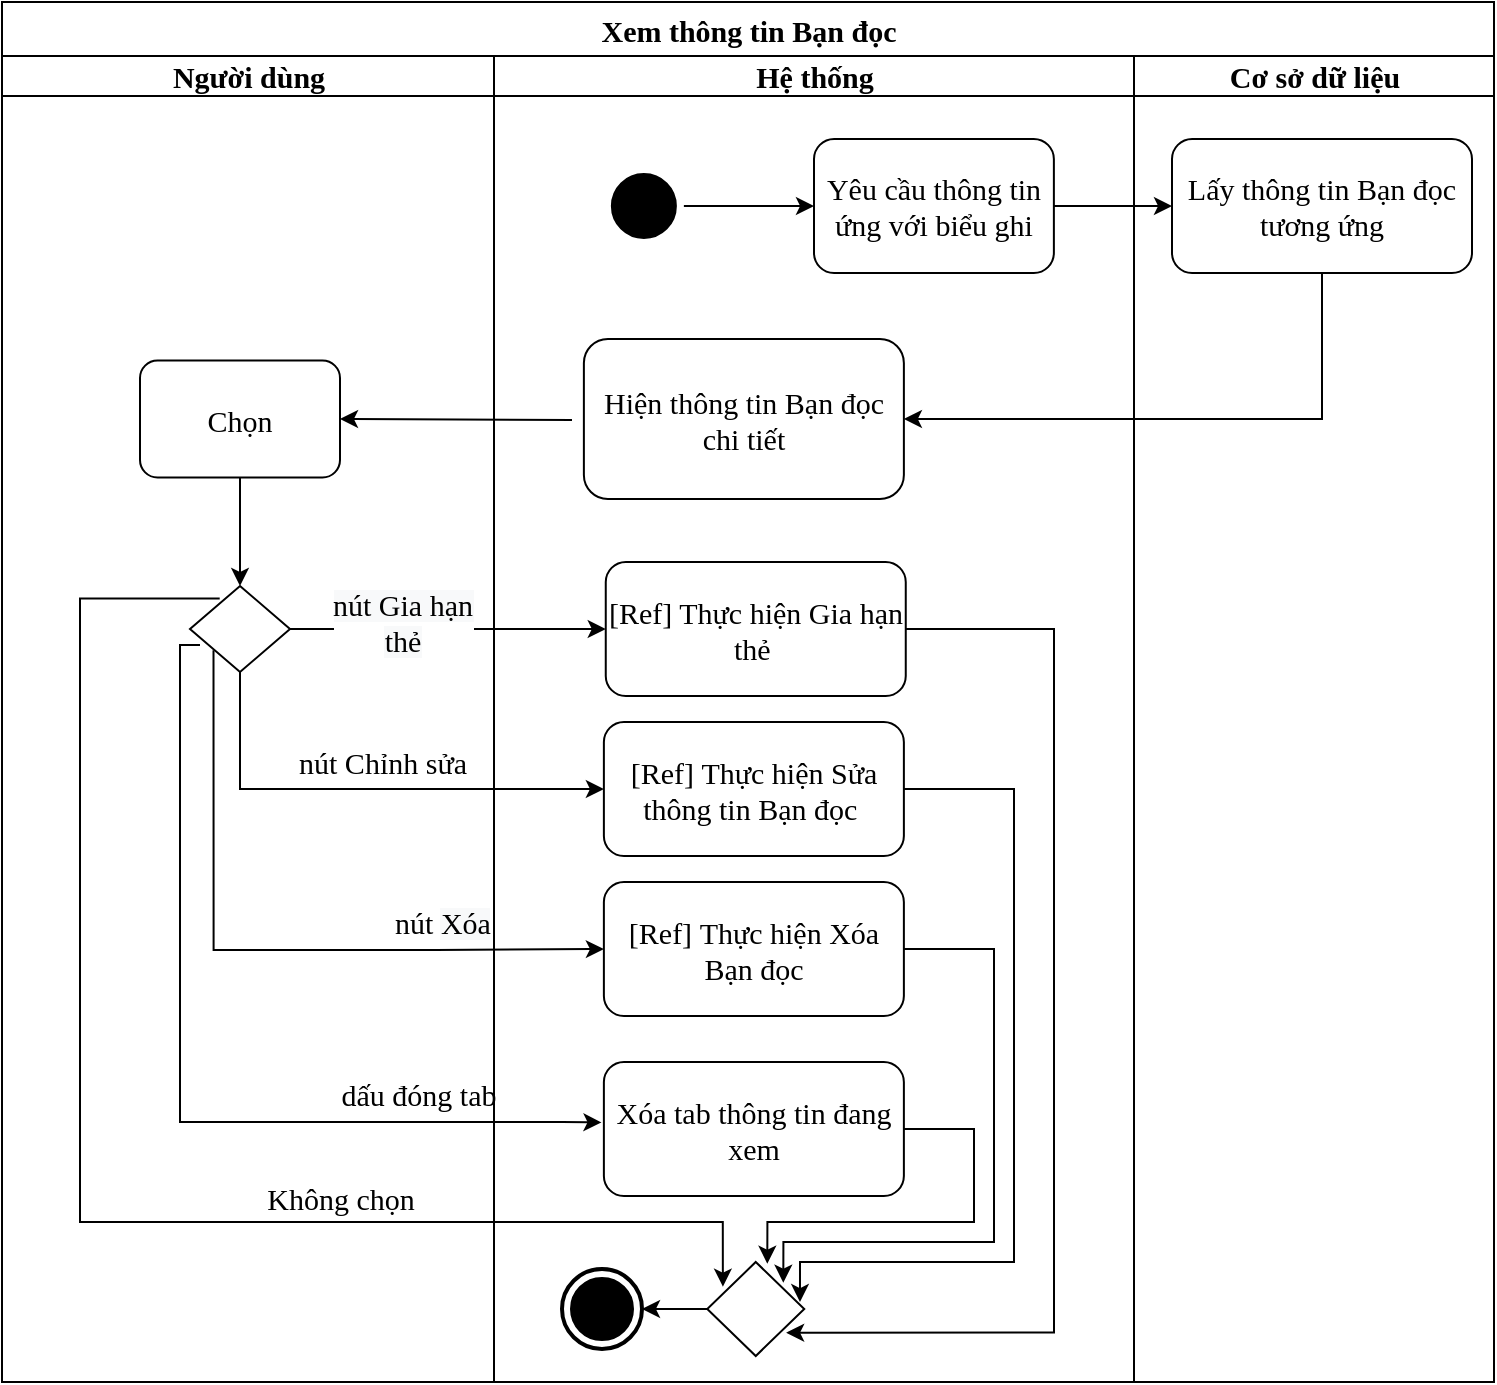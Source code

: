 <mxfile version="13.3.5" type="device"><diagram id="8VUYHRGgps18awLq4q4d" name="Page-1"><mxGraphModel dx="1703" dy="765" grid="1" gridSize="10" guides="1" tooltips="1" connect="1" arrows="1" fold="1" page="1" pageScale="1" pageWidth="827" pageHeight="1169" math="0" shadow="0"><root><mxCell id="0"/><mxCell id="1" parent="0"/><mxCell id="bD_iZolfdFwd9rmxjZnh-7" value="&lt;span style=&quot;line-height: 107% ; font-size: 15px&quot;&gt;&lt;font style=&quot;font-size: 15px&quot;&gt;Xem thông tin Bạn đọc&lt;/font&gt;&lt;/span&gt;" style="swimlane;html=1;childLayout=stackLayout;resizeParent=1;resizeParentMax=0;startSize=27;rounded=0;glass=0;fontSize=15;fontFamily=Times New Roman;" parent="1" vertex="1"><mxGeometry x="40" y="40" width="746" height="690" as="geometry"/></mxCell><mxCell id="bD_iZolfdFwd9rmxjZnh-8" value="Người dùng" style="swimlane;html=1;startSize=20;fontSize=15;fontFamily=Times New Roman;" parent="bD_iZolfdFwd9rmxjZnh-7" vertex="1"><mxGeometry y="27" width="246" height="663" as="geometry"><mxRectangle y="20" width="30" height="460" as="alternateBounds"/></mxGeometry></mxCell><mxCell id="bD_iZolfdFwd9rmxjZnh-56" style="edgeStyle=orthogonalEdgeStyle;rounded=0;orthogonalLoop=1;jettySize=auto;html=1;endArrow=classic;endFill=1;fontFamily=Times New Roman;fontSize=15;entryX=0.5;entryY=0;entryDx=0;entryDy=0;" parent="bD_iZolfdFwd9rmxjZnh-8" source="bD_iZolfdFwd9rmxjZnh-52" target="bD_iZolfdFwd9rmxjZnh-53" edge="1"><mxGeometry relative="1" as="geometry"><Array as="points"/><mxPoint x="119" y="263" as="targetPoint"/></mxGeometry></mxCell><mxCell id="bD_iZolfdFwd9rmxjZnh-52" value="&lt;span style=&quot;font-size: 15px ; line-height: 107% ; font-family: &amp;quot;times new roman&amp;quot; , serif&quot;&gt;Chọn&lt;/span&gt;" style="shape=rect;html=1;rounded=1;whiteSpace=wrap;align=center;glass=0;strokeColor=#000000;fontFamily=Times New Roman;fontSize=15;" parent="bD_iZolfdFwd9rmxjZnh-8" vertex="1"><mxGeometry x="69" y="152.25" width="100" height="58.5" as="geometry"/></mxCell><mxCell id="bD_iZolfdFwd9rmxjZnh-53" value="" style="shape=rhombus;html=1;verticalLabelPosition=bottom;verticalAlignment=top;rounded=0;glass=0;strokeColor=#000000;fontFamily=Times New Roman;fontSize=15;" parent="bD_iZolfdFwd9rmxjZnh-8" vertex="1"><mxGeometry x="94" y="265" width="50" height="43" as="geometry"/></mxCell><mxCell id="bD_iZolfdFwd9rmxjZnh-31" style="edgeStyle=orthogonalEdgeStyle;rounded=0;orthogonalLoop=1;jettySize=auto;html=1;entryX=0;entryY=0.5;entryDx=0;entryDy=0;fontFamily=Times New Roman;fontSize=15;" parent="bD_iZolfdFwd9rmxjZnh-7" source="bD_iZolfdFwd9rmxjZnh-26" target="bD_iZolfdFwd9rmxjZnh-28" edge="1"><mxGeometry relative="1" as="geometry"/></mxCell><mxCell id="bD_iZolfdFwd9rmxjZnh-39" style="edgeStyle=orthogonalEdgeStyle;rounded=0;orthogonalLoop=1;jettySize=auto;html=1;endArrow=classic;endFill=1;fontFamily=Times New Roman;fontSize=15;entryX=1;entryY=0.5;entryDx=0;entryDy=0;exitX=0.5;exitY=1;exitDx=0;exitDy=0;" parent="bD_iZolfdFwd9rmxjZnh-7" source="bD_iZolfdFwd9rmxjZnh-28" target="bD_iZolfdFwd9rmxjZnh-40" edge="1"><mxGeometry relative="1" as="geometry"><mxPoint x="620.94" y="208.5" as="sourcePoint"/><mxPoint x="410.94" y="208.5" as="targetPoint"/><Array as="points"/></mxGeometry></mxCell><mxCell id="bD_iZolfdFwd9rmxjZnh-55" value="" style="edgeStyle=orthogonalEdgeStyle;rounded=0;orthogonalLoop=1;jettySize=auto;html=1;endArrow=classic;endFill=1;fontFamily=Times New Roman;fontSize=15;entryX=1;entryY=0.5;entryDx=0;entryDy=0;" parent="bD_iZolfdFwd9rmxjZnh-7" target="bD_iZolfdFwd9rmxjZnh-52" edge="1"><mxGeometry relative="1" as="geometry"><mxPoint x="285" y="209" as="sourcePoint"/><Array as="points"><mxPoint x="285" y="209"/><mxPoint x="232" y="209"/></Array></mxGeometry></mxCell><mxCell id="bD_iZolfdFwd9rmxjZnh-58" value="" style="edgeStyle=orthogonalEdgeStyle;rounded=0;orthogonalLoop=1;jettySize=auto;html=1;endArrow=classic;endFill=1;fontFamily=Times New Roman;fontSize=15;entryX=0;entryY=0.5;entryDx=0;entryDy=0;exitX=1;exitY=0.5;exitDx=0;exitDy=0;" parent="bD_iZolfdFwd9rmxjZnh-7" source="bD_iZolfdFwd9rmxjZnh-53" target="bD_iZolfdFwd9rmxjZnh-51" edge="1"><mxGeometry relative="1" as="geometry"><mxPoint x="95.94" y="472.5" as="targetPoint"/><mxPoint x="150" y="314" as="sourcePoint"/></mxGeometry></mxCell><mxCell id="bD_iZolfdFwd9rmxjZnh-62" value="&lt;font face=&quot;times new roman, serif&quot;&gt;&lt;span style=&quot;background-color: rgb(248 , 249 , 250)&quot;&gt;nút Gia hạn &lt;br&gt;thẻ&lt;/span&gt;&lt;/font&gt;" style="edgeLabel;html=1;align=center;verticalAlign=middle;resizable=0;points=[];fontSize=15;fontFamily=Times New Roman;" parent="bD_iZolfdFwd9rmxjZnh-58" vertex="1" connectable="0"><mxGeometry x="-0.253" y="1" relative="1" as="geometry"><mxPoint x="-3.0" y="-2.5" as="offset"/></mxGeometry></mxCell><mxCell id="bD_iZolfdFwd9rmxjZnh-65" value="" style="edgeStyle=orthogonalEdgeStyle;rounded=0;orthogonalLoop=1;jettySize=auto;html=1;endArrow=classic;endFill=1;fontFamily=Times New Roman;fontSize=15;exitX=0.297;exitY=0.145;exitDx=0;exitDy=0;entryX=0.161;entryY=0.262;entryDx=0;entryDy=0;entryPerimeter=0;exitPerimeter=0;" parent="bD_iZolfdFwd9rmxjZnh-7" source="bD_iZolfdFwd9rmxjZnh-53" target="bD_iZolfdFwd9rmxjZnh-73" edge="1"><mxGeometry relative="1" as="geometry"><mxPoint x="346" y="980" as="targetPoint"/><Array as="points"><mxPoint x="39" y="298"/><mxPoint x="39" y="610"/><mxPoint x="360" y="610"/></Array></mxGeometry></mxCell><mxCell id="bD_iZolfdFwd9rmxjZnh-68" value="Không chọn" style="edgeLabel;html=1;align=center;verticalAlign=middle;resizable=0;points=[];fontSize=15;fontFamily=Times New Roman;" parent="bD_iZolfdFwd9rmxjZnh-65" vertex="1" connectable="0"><mxGeometry x="-0.488" y="-2" relative="1" as="geometry"><mxPoint x="132" y="180.65" as="offset"/></mxGeometry></mxCell><mxCell id="Sm9PizGGqzjzxlOOpYDw-6" value="" style="edgeStyle=orthogonalEdgeStyle;rounded=0;orthogonalLoop=1;jettySize=auto;html=1;exitX=0.5;exitY=1;exitDx=0;exitDy=0;fontSize=15;entryX=0;entryY=0.5;entryDx=0;entryDy=0;" parent="bD_iZolfdFwd9rmxjZnh-7" source="bD_iZolfdFwd9rmxjZnh-53" target="Sm9PizGGqzjzxlOOpYDw-9" edge="1"><mxGeometry relative="1" as="geometry"><mxPoint x="280" y="394" as="targetPoint"/><Array as="points"><mxPoint x="119" y="394"/></Array></mxGeometry></mxCell><mxCell id="Sm9PizGGqzjzxlOOpYDw-8" value="&lt;span style=&quot;font-size: 15px; line-height: 107%; font-family: &amp;quot;times new roman&amp;quot;, serif;&quot;&gt;nút Chỉnh sửa&lt;/span&gt;" style="edgeLabel;html=1;align=center;verticalAlign=middle;resizable=0;points=[];fontSize=15;" parent="Sm9PizGGqzjzxlOOpYDw-6" vertex="1" connectable="0"><mxGeometry x="0.709" y="-1" relative="1" as="geometry"><mxPoint x="-76.31" y="-14.49" as="offset"/></mxGeometry></mxCell><mxCell id="Sm9PizGGqzjzxlOOpYDw-11" value="" style="edgeStyle=orthogonalEdgeStyle;rounded=0;orthogonalLoop=1;jettySize=auto;html=1;exitX=0.235;exitY=0.748;exitDx=0;exitDy=0;exitPerimeter=0;entryX=0;entryY=0.5;entryDx=0;entryDy=0;fontSize=15;" parent="bD_iZolfdFwd9rmxjZnh-7" source="bD_iZolfdFwd9rmxjZnh-53" target="Sm9PizGGqzjzxlOOpYDw-12" edge="1"><mxGeometry relative="1" as="geometry"><mxPoint x="106" y="410" as="targetPoint"/><Array as="points"><mxPoint x="106" y="474"/><mxPoint x="217" y="474"/></Array></mxGeometry></mxCell><mxCell id="Sm9PizGGqzjzxlOOpYDw-14" value="&lt;span style=&quot;font-family: &amp;#34;times new roman&amp;#34; , serif ; font-size: 15px&quot;&gt;nút&amp;nbsp;&lt;/span&gt;&lt;span style=&quot;font-family: &amp;#34;times new roman&amp;#34; , serif ; font-size: 15px ; background-color: rgb(248 , 249 , 250)&quot;&gt;Xóa&lt;/span&gt;" style="edgeLabel;html=1;align=center;verticalAlign=middle;resizable=0;points=[];fontSize=15;" parent="Sm9PizGGqzjzxlOOpYDw-11" vertex="1" connectable="0"><mxGeometry x="0.564" relative="1" as="geometry"><mxPoint x="-6.2" y="-14" as="offset"/></mxGeometry></mxCell><mxCell id="Sm9PizGGqzjzxlOOpYDw-19" value="" style="edgeStyle=orthogonalEdgeStyle;rounded=0;orthogonalLoop=1;jettySize=auto;html=1;exitX=0.1;exitY=0.686;exitDx=0;exitDy=0;exitPerimeter=0;fontSize=15;entryX=-0.008;entryY=0.451;entryDx=0;entryDy=0;entryPerimeter=0;" parent="bD_iZolfdFwd9rmxjZnh-7" source="bD_iZolfdFwd9rmxjZnh-53" target="Sm9PizGGqzjzxlOOpYDw-15" edge="1"><mxGeometry relative="1" as="geometry"><mxPoint x="89" y="360" as="sourcePoint"/><mxPoint x="280" y="560" as="targetPoint"/><Array as="points"><mxPoint x="89" y="322"/><mxPoint x="89" y="560"/><mxPoint x="280" y="560"/></Array></mxGeometry></mxCell><mxCell id="Sm9PizGGqzjzxlOOpYDw-20" value="&lt;span style=&quot;font-size: 15px; line-height: 107%; font-family: &amp;quot;times new roman&amp;quot;, serif;&quot;&gt;dấu đóng tab&lt;/span&gt;" style="edgeLabel;html=1;align=center;verticalAlign=middle;resizable=0;points=[];fontSize=15;" parent="Sm9PizGGqzjzxlOOpYDw-19" vertex="1" connectable="0"><mxGeometry x="0.564" relative="1" as="geometry"><mxPoint x="8.32" y="-14" as="offset"/></mxGeometry></mxCell><mxCell id="bD_iZolfdFwd9rmxjZnh-9" value="Hệ thống" style="swimlane;html=1;startSize=20;fontSize=15;fontFamily=Times New Roman;" parent="bD_iZolfdFwd9rmxjZnh-7" vertex="1"><mxGeometry x="246" y="27" width="320" height="663" as="geometry"/></mxCell><mxCell id="Qr7CKDwBpEMU6gp_GmcU-2" style="edgeStyle=orthogonalEdgeStyle;rounded=0;orthogonalLoop=1;jettySize=auto;html=1;entryX=0;entryY=0.5;entryDx=0;entryDy=0;" parent="bD_iZolfdFwd9rmxjZnh-9" source="bD_iZolfdFwd9rmxjZnh-13" target="bD_iZolfdFwd9rmxjZnh-26" edge="1"><mxGeometry relative="1" as="geometry"><mxPoint x="170" y="75" as="targetPoint"/></mxGeometry></mxCell><mxCell id="bD_iZolfdFwd9rmxjZnh-64" value="" style="html=1;shape=mxgraph.sysml.actFinal;strokeWidth=2;verticalLabelPosition=bottom;verticalAlignment=top;rounded=0;glass=0;fontFamily=Times New Roman;fontSize=15;" parent="bD_iZolfdFwd9rmxjZnh-9" vertex="1"><mxGeometry x="34" y="606.5" width="40" height="40" as="geometry"/></mxCell><mxCell id="bD_iZolfdFwd9rmxjZnh-13" value="" style="ellipse;html=1;shape=startState;fillColor=#000000;strokeColor=#000000;rounded=0;glass=0;fontFamily=Times New Roman;fontSize=15;" parent="bD_iZolfdFwd9rmxjZnh-9" vertex="1"><mxGeometry x="54.94" y="55" width="40" height="40" as="geometry"/></mxCell><mxCell id="bD_iZolfdFwd9rmxjZnh-40" value="&lt;font style=&quot;font-size: 15px&quot;&gt;Hiện&amp;nbsp;&lt;/font&gt;thông tin Bạn đọc chi tiết" style="shape=rect;html=1;rounded=1;whiteSpace=wrap;align=center;glass=0;strokeColor=#000000;fontFamily=Times New Roman;fontSize=15;" parent="bD_iZolfdFwd9rmxjZnh-9" vertex="1"><mxGeometry x="44.94" y="141.5" width="160" height="80" as="geometry"/></mxCell><mxCell id="Sm9PizGGqzjzxlOOpYDw-25" value="" style="edgeStyle=orthogonalEdgeStyle;rounded=0;orthogonalLoop=1;jettySize=auto;html=1;entryX=0.784;entryY=0.22;entryDx=0;entryDy=0;entryPerimeter=0;exitX=1;exitY=0.5;exitDx=0;exitDy=0;fontSize=15;" parent="bD_iZolfdFwd9rmxjZnh-9" source="Sm9PizGGqzjzxlOOpYDw-12" target="bD_iZolfdFwd9rmxjZnh-73" edge="1"><mxGeometry relative="1" as="geometry"><mxPoint x="286.44" y="526.5" as="targetPoint"/><Array as="points"><mxPoint x="250" y="447"/><mxPoint x="250" y="593"/><mxPoint x="145" y="593"/></Array></mxGeometry></mxCell><mxCell id="Sm9PizGGqzjzxlOOpYDw-31" value="" style="edgeStyle=orthogonalEdgeStyle;rounded=0;orthogonalLoop=1;jettySize=auto;html=1;entryX=0.813;entryY=0.752;entryDx=0;entryDy=0;entryPerimeter=0;exitX=1;exitY=0.5;exitDx=0;exitDy=0;fontSize=15;" parent="bD_iZolfdFwd9rmxjZnh-9" source="bD_iZolfdFwd9rmxjZnh-51" target="bD_iZolfdFwd9rmxjZnh-73" edge="1"><mxGeometry relative="1" as="geometry"><mxPoint x="285.88" y="286.5" as="targetPoint"/><Array as="points"><mxPoint x="280" y="287"/><mxPoint x="280" y="638"/></Array></mxGeometry></mxCell><mxCell id="Sm9PizGGqzjzxlOOpYDw-21" style="edgeStyle=orthogonalEdgeStyle;rounded=0;orthogonalLoop=1;jettySize=auto;html=1;entryX=0.619;entryY=0.018;entryDx=0;entryDy=0;fontSize=15;exitX=1;exitY=0.5;exitDx=0;exitDy=0;entryPerimeter=0;" parent="bD_iZolfdFwd9rmxjZnh-9" source="Sm9PizGGqzjzxlOOpYDw-15" target="bD_iZolfdFwd9rmxjZnh-73" edge="1"><mxGeometry relative="1" as="geometry"><mxPoint x="131.94" y="713" as="targetPoint"/><Array as="points"><mxPoint x="240" y="537"/><mxPoint x="240" y="583"/><mxPoint x="137" y="583"/></Array></mxGeometry></mxCell><mxCell id="bD_iZolfdFwd9rmxjZnh-79" value="" style="edgeStyle=orthogonalEdgeStyle;rounded=0;orthogonalLoop=1;jettySize=auto;html=1;endArrow=classic;endFill=1;fontFamily=Times New Roman;fontSize=15;" parent="bD_iZolfdFwd9rmxjZnh-9" source="bD_iZolfdFwd9rmxjZnh-73" target="bD_iZolfdFwd9rmxjZnh-64" edge="1"><mxGeometry relative="1" as="geometry"/></mxCell><mxCell id="ABGiFVotH3gwaZk3TtJT-4" style="edgeStyle=orthogonalEdgeStyle;rounded=0;orthogonalLoop=1;jettySize=auto;html=1;exitX=1;exitY=0.5;exitDx=0;exitDy=0;entryX=0.956;entryY=0.426;entryDx=0;entryDy=0;entryPerimeter=0;" parent="bD_iZolfdFwd9rmxjZnh-9" source="Sm9PizGGqzjzxlOOpYDw-9" target="bD_iZolfdFwd9rmxjZnh-73" edge="1"><mxGeometry relative="1" as="geometry"><mxPoint x="152.94" y="899" as="targetPoint"/><Array as="points"><mxPoint x="260" y="367"/><mxPoint x="260" y="603"/><mxPoint x="153" y="603"/></Array></mxGeometry></mxCell><mxCell id="bD_iZolfdFwd9rmxjZnh-51" value="&lt;span style=&quot;font-size: 15px ; line-height: 107% ; font-family: &amp;#34;times new roman&amp;#34; , serif&quot;&gt;[Ref] Thực hiện Gia hạn thẻ&amp;nbsp;&lt;/span&gt;" style="shape=rect;html=1;rounded=1;whiteSpace=wrap;align=center;glass=0;strokeColor=#000000;fontFamily=Times New Roman;fontSize=15;" parent="bD_iZolfdFwd9rmxjZnh-9" vertex="1"><mxGeometry x="55.88" y="253" width="150" height="67" as="geometry"/></mxCell><mxCell id="Sm9PizGGqzjzxlOOpYDw-15" value="&lt;font face=&quot;times new roman, serif&quot; style=&quot;font-size: 15px;&quot;&gt;Xóa tab thông tin đang xem&lt;/font&gt;" style="shape=rect;html=1;rounded=1;whiteSpace=wrap;align=center;glass=0;strokeColor=#000000;fontFamily=Times New Roman;fontSize=15;" parent="bD_iZolfdFwd9rmxjZnh-9" vertex="1"><mxGeometry x="54.94" y="503" width="150" height="67" as="geometry"/></mxCell><mxCell id="Sm9PizGGqzjzxlOOpYDw-9" value="&lt;span style=&quot;font-size: 15px ; line-height: 107% ; font-family: &amp;#34;times new roman&amp;#34; , serif&quot;&gt;[Ref]&amp;nbsp;Thực hiện&amp;nbsp;&lt;span style=&quot;line-height: 107% ; font-family: &amp;#34;times new roman&amp;#34; , serif ; font-size: 15px&quot;&gt;Sửa thông tin Bạn đọc&lt;/span&gt;&amp;nbsp;&lt;/span&gt;" style="shape=rect;html=1;rounded=1;whiteSpace=wrap;align=center;glass=0;strokeColor=#000000;fontFamily=Times New Roman;fontSize=15;" parent="bD_iZolfdFwd9rmxjZnh-9" vertex="1"><mxGeometry x="54.94" y="333" width="150" height="67" as="geometry"/></mxCell><mxCell id="Sm9PizGGqzjzxlOOpYDw-12" value="&lt;span style=&quot;font-family: &amp;#34;times new roman&amp;#34; , serif&quot;&gt;[Ref]&amp;nbsp;&lt;/span&gt;Thực hiện Xóa Bạn đọc" style="shape=rect;html=1;rounded=1;whiteSpace=wrap;align=center;glass=0;strokeColor=#000000;fontFamily=Times New Roman;fontSize=15;" parent="bD_iZolfdFwd9rmxjZnh-9" vertex="1"><mxGeometry x="54.94" y="413" width="150" height="67" as="geometry"/></mxCell><mxCell id="bD_iZolfdFwd9rmxjZnh-73" value="" style="shape=rhombus;html=1;verticalLabelPosition=top;verticalAlignment=bottom;rounded=0;glass=0;strokeColor=#000000;fontFamily=Times New Roman;fontSize=15;" parent="bD_iZolfdFwd9rmxjZnh-9" vertex="1"><mxGeometry x="106.63" y="603" width="48.5" height="47" as="geometry"/></mxCell><mxCell id="bD_iZolfdFwd9rmxjZnh-26" value="Yêu cầu thông tin &lt;br&gt;ứng với biểu ghi" style="shape=rect;html=1;rounded=1;whiteSpace=wrap;align=center;glass=0;strokeColor=#000000;fontFamily=Times New Roman;fontSize=15;" parent="bD_iZolfdFwd9rmxjZnh-9" vertex="1"><mxGeometry x="160" y="41.5" width="119.94" height="67" as="geometry"/></mxCell><mxCell id="bD_iZolfdFwd9rmxjZnh-10" value="Cơ sở dữ liệu" style="swimlane;html=1;startSize=20;fontSize=15;fontFamily=Times New Roman;" parent="bD_iZolfdFwd9rmxjZnh-7" vertex="1"><mxGeometry x="566" y="27" width="180" height="663" as="geometry"/></mxCell><mxCell id="bD_iZolfdFwd9rmxjZnh-28" value="Lấy thông tin Bạn đọc tương ứng" style="shape=rect;html=1;rounded=1;whiteSpace=wrap;align=center;glass=0;strokeColor=#000000;fontFamily=Times New Roman;fontSize=15;" parent="bD_iZolfdFwd9rmxjZnh-10" vertex="1"><mxGeometry x="19" y="41.5" width="150" height="67" as="geometry"/></mxCell></root></mxGraphModel></diagram></mxfile>